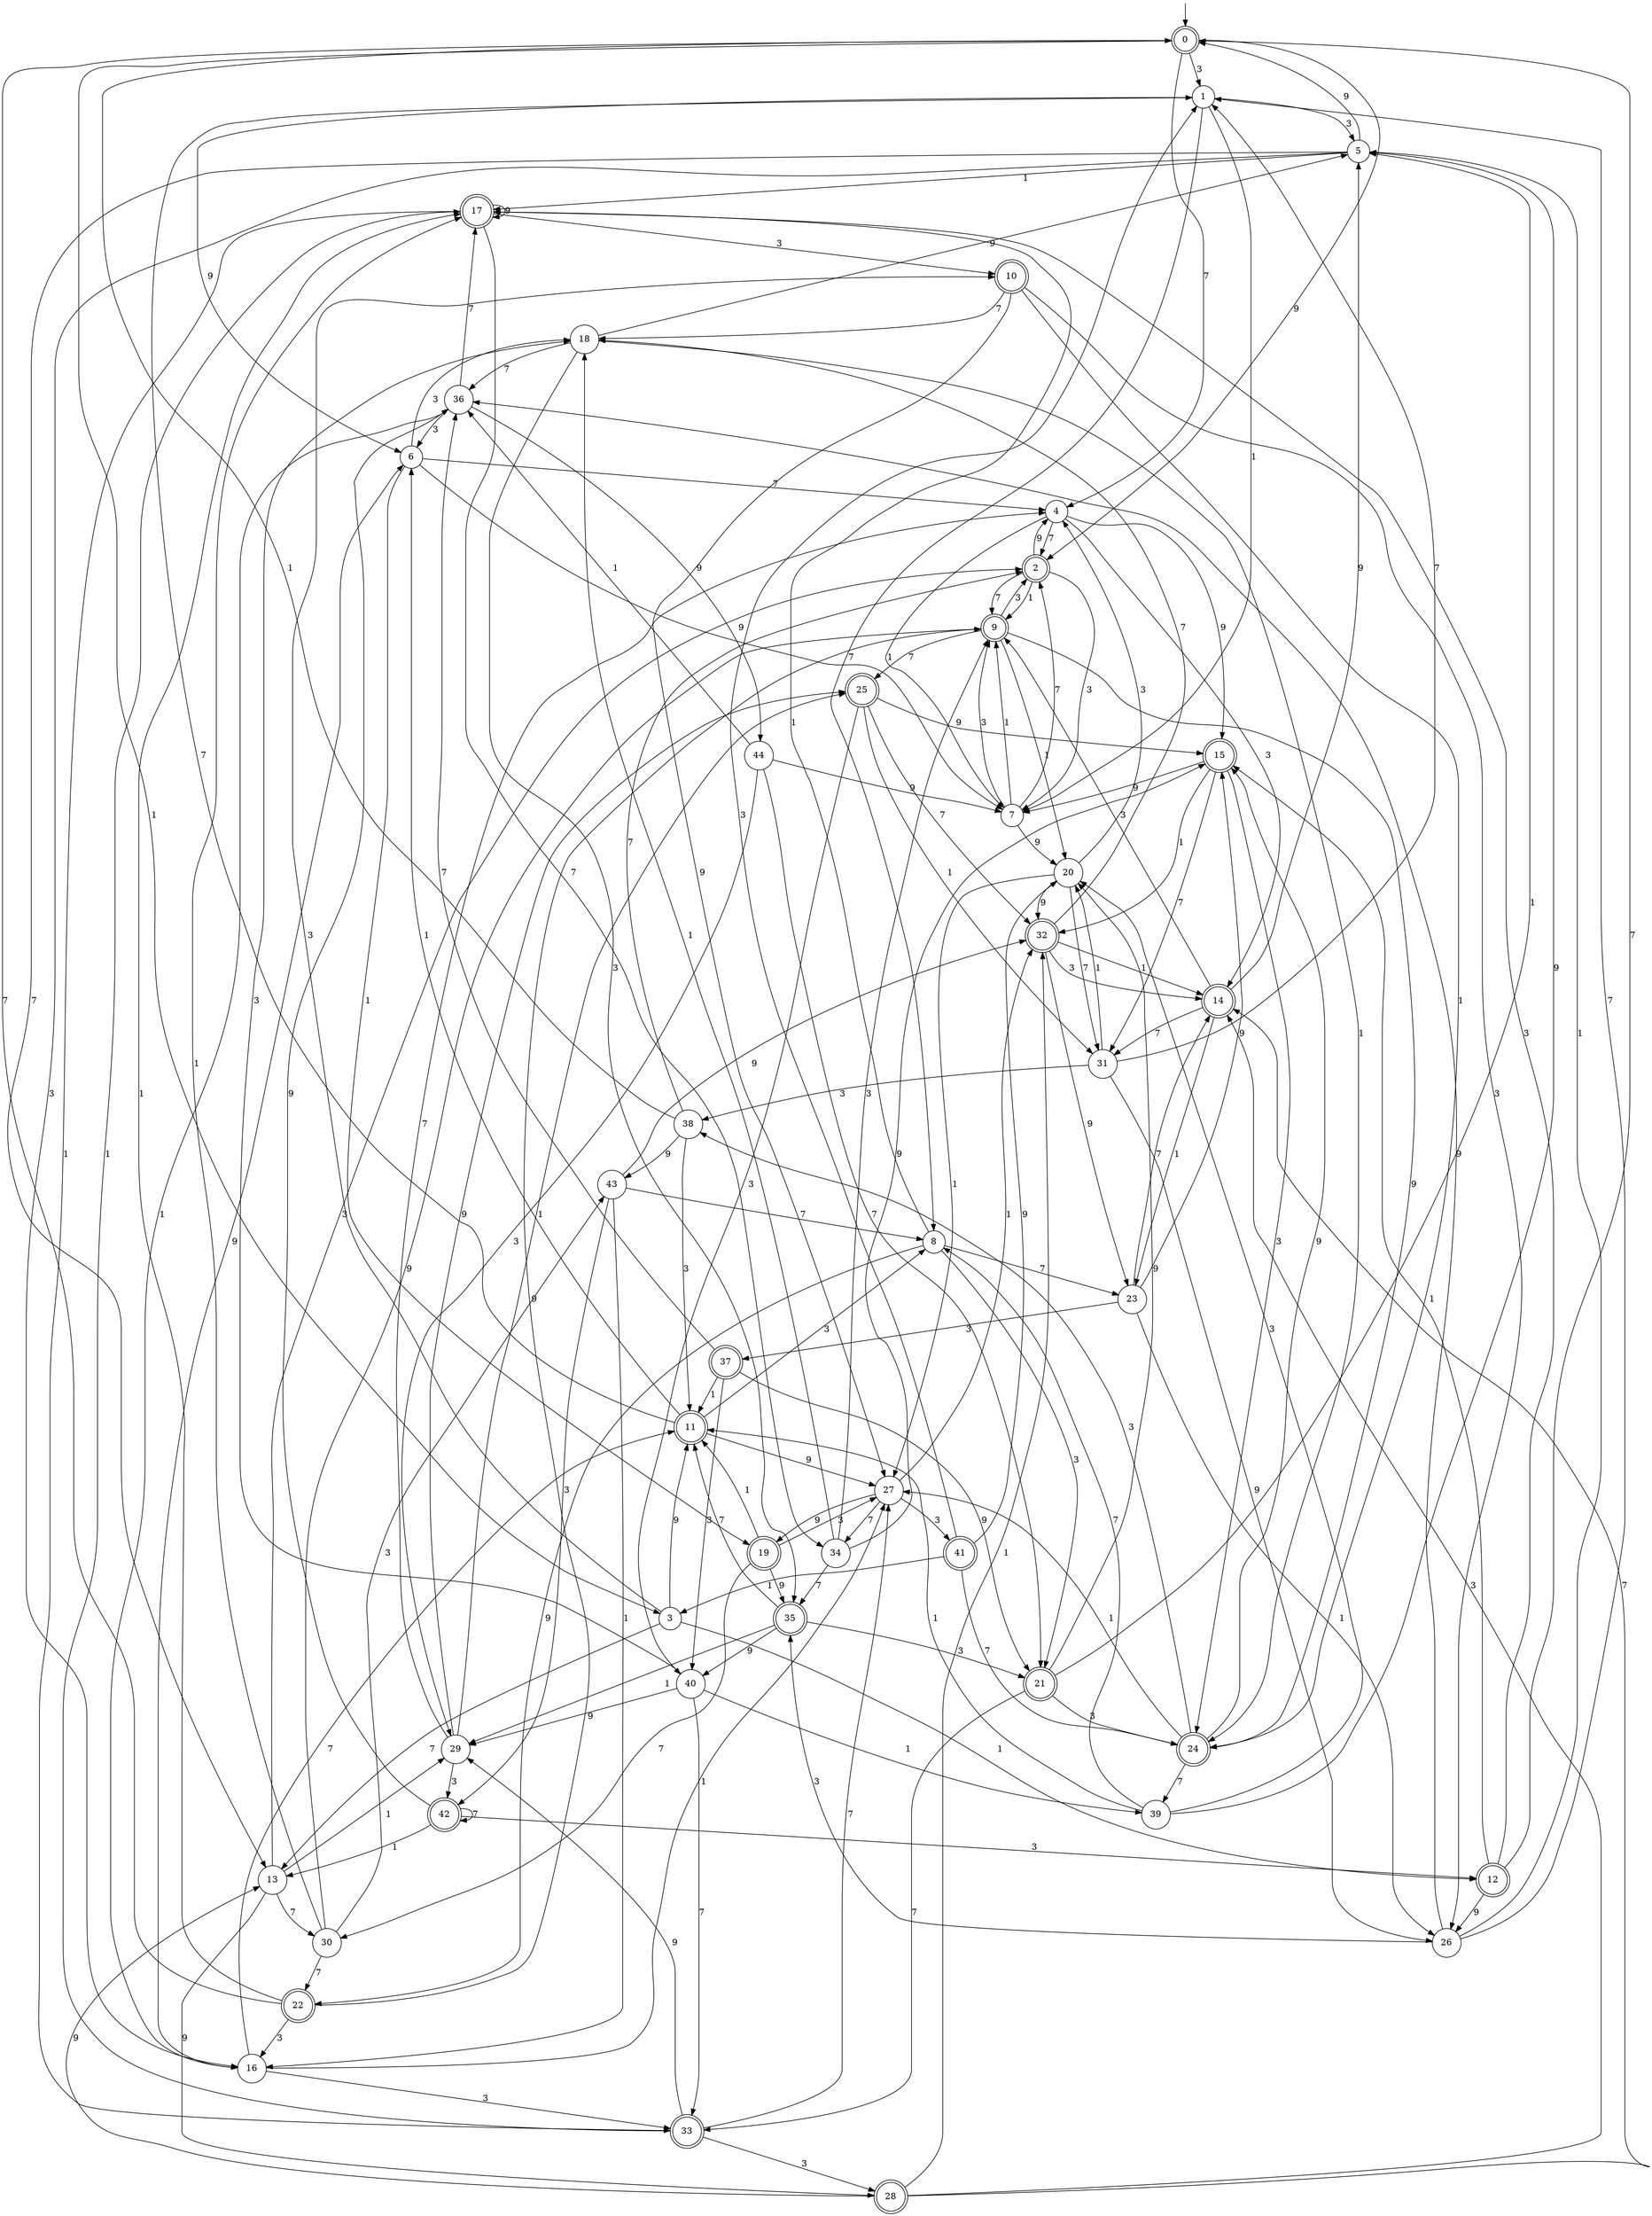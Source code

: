 digraph g {

	s0 [shape="doublecircle" label="0"];
	s1 [shape="circle" label="1"];
	s2 [shape="doublecircle" label="2"];
	s3 [shape="circle" label="3"];
	s4 [shape="circle" label="4"];
	s5 [shape="circle" label="5"];
	s6 [shape="circle" label="6"];
	s7 [shape="circle" label="7"];
	s8 [shape="circle" label="8"];
	s9 [shape="doublecircle" label="9"];
	s10 [shape="doublecircle" label="10"];
	s11 [shape="doublecircle" label="11"];
	s12 [shape="doublecircle" label="12"];
	s13 [shape="circle" label="13"];
	s14 [shape="doublecircle" label="14"];
	s15 [shape="doublecircle" label="15"];
	s16 [shape="circle" label="16"];
	s17 [shape="doublecircle" label="17"];
	s18 [shape="circle" label="18"];
	s19 [shape="doublecircle" label="19"];
	s20 [shape="circle" label="20"];
	s21 [shape="doublecircle" label="21"];
	s22 [shape="doublecircle" label="22"];
	s23 [shape="circle" label="23"];
	s24 [shape="doublecircle" label="24"];
	s25 [shape="doublecircle" label="25"];
	s26 [shape="circle" label="26"];
	s27 [shape="circle" label="27"];
	s28 [shape="doublecircle" label="28"];
	s29 [shape="circle" label="29"];
	s30 [shape="circle" label="30"];
	s31 [shape="circle" label="31"];
	s32 [shape="doublecircle" label="32"];
	s33 [shape="doublecircle" label="33"];
	s34 [shape="circle" label="34"];
	s35 [shape="doublecircle" label="35"];
	s36 [shape="circle" label="36"];
	s37 [shape="doublecircle" label="37"];
	s38 [shape="circle" label="38"];
	s39 [shape="circle" label="39"];
	s40 [shape="circle" label="40"];
	s41 [shape="doublecircle" label="41"];
	s42 [shape="doublecircle" label="42"];
	s43 [shape="circle" label="43"];
	s44 [shape="circle" label="44"];
	s0 -> s1 [label="3"];
	s0 -> s2 [label="9"];
	s0 -> s3 [label="1"];
	s0 -> s4 [label="7"];
	s1 -> s5 [label="3"];
	s1 -> s6 [label="9"];
	s1 -> s7 [label="1"];
	s1 -> s8 [label="7"];
	s2 -> s7 [label="3"];
	s2 -> s4 [label="9"];
	s2 -> s9 [label="1"];
	s2 -> s9 [label="7"];
	s3 -> s10 [label="3"];
	s3 -> s11 [label="9"];
	s3 -> s12 [label="1"];
	s3 -> s13 [label="7"];
	s4 -> s14 [label="3"];
	s4 -> s15 [label="9"];
	s4 -> s7 [label="1"];
	s4 -> s2 [label="7"];
	s5 -> s16 [label="3"];
	s5 -> s0 [label="9"];
	s5 -> s17 [label="1"];
	s5 -> s13 [label="7"];
	s6 -> s18 [label="3"];
	s6 -> s7 [label="9"];
	s6 -> s19 [label="1"];
	s6 -> s4 [label="7"];
	s7 -> s9 [label="3"];
	s7 -> s20 [label="9"];
	s7 -> s9 [label="1"];
	s7 -> s2 [label="7"];
	s8 -> s21 [label="3"];
	s8 -> s22 [label="9"];
	s8 -> s17 [label="1"];
	s8 -> s23 [label="7"];
	s9 -> s2 [label="3"];
	s9 -> s24 [label="9"];
	s9 -> s20 [label="1"];
	s9 -> s25 [label="7"];
	s10 -> s26 [label="3"];
	s10 -> s27 [label="9"];
	s10 -> s24 [label="1"];
	s10 -> s18 [label="7"];
	s11 -> s8 [label="3"];
	s11 -> s27 [label="9"];
	s11 -> s6 [label="1"];
	s11 -> s1 [label="7"];
	s12 -> s17 [label="3"];
	s12 -> s26 [label="9"];
	s12 -> s15 [label="1"];
	s12 -> s0 [label="7"];
	s13 -> s2 [label="3"];
	s13 -> s28 [label="9"];
	s13 -> s29 [label="1"];
	s13 -> s30 [label="7"];
	s14 -> s9 [label="3"];
	s14 -> s5 [label="9"];
	s14 -> s23 [label="1"];
	s14 -> s31 [label="7"];
	s15 -> s24 [label="3"];
	s15 -> s7 [label="9"];
	s15 -> s32 [label="1"];
	s15 -> s31 [label="7"];
	s16 -> s33 [label="3"];
	s16 -> s6 [label="9"];
	s16 -> s27 [label="1"];
	s16 -> s11 [label="7"];
	s17 -> s10 [label="3"];
	s17 -> s17 [label="9"];
	s17 -> s33 [label="1"];
	s17 -> s34 [label="7"];
	s18 -> s35 [label="3"];
	s18 -> s5 [label="9"];
	s18 -> s24 [label="1"];
	s18 -> s36 [label="7"];
	s19 -> s27 [label="3"];
	s19 -> s35 [label="9"];
	s19 -> s11 [label="1"];
	s19 -> s30 [label="7"];
	s20 -> s4 [label="3"];
	s20 -> s32 [label="9"];
	s20 -> s27 [label="1"];
	s20 -> s31 [label="7"];
	s21 -> s24 [label="3"];
	s21 -> s20 [label="9"];
	s21 -> s5 [label="1"];
	s21 -> s33 [label="7"];
	s22 -> s16 [label="3"];
	s22 -> s9 [label="9"];
	s22 -> s17 [label="1"];
	s22 -> s0 [label="7"];
	s23 -> s37 [label="3"];
	s23 -> s15 [label="9"];
	s23 -> s26 [label="1"];
	s23 -> s14 [label="7"];
	s24 -> s38 [label="3"];
	s24 -> s15 [label="9"];
	s24 -> s27 [label="1"];
	s24 -> s39 [label="7"];
	s25 -> s40 [label="3"];
	s25 -> s15 [label="9"];
	s25 -> s31 [label="1"];
	s25 -> s32 [label="7"];
	s26 -> s35 [label="3"];
	s26 -> s36 [label="9"];
	s26 -> s5 [label="1"];
	s26 -> s1 [label="7"];
	s27 -> s41 [label="3"];
	s27 -> s19 [label="9"];
	s27 -> s32 [label="1"];
	s27 -> s34 [label="7"];
	s28 -> s14 [label="3"];
	s28 -> s13 [label="9"];
	s28 -> s32 [label="1"];
	s28 -> s14 [label="7"];
	s29 -> s42 [label="3"];
	s29 -> s25 [label="9"];
	s29 -> s25 [label="1"];
	s29 -> s4 [label="7"];
	s30 -> s43 [label="3"];
	s30 -> s9 [label="9"];
	s30 -> s17 [label="1"];
	s30 -> s22 [label="7"];
	s31 -> s38 [label="3"];
	s31 -> s26 [label="9"];
	s31 -> s20 [label="1"];
	s31 -> s1 [label="7"];
	s32 -> s14 [label="3"];
	s32 -> s23 [label="9"];
	s32 -> s14 [label="1"];
	s32 -> s18 [label="7"];
	s33 -> s28 [label="3"];
	s33 -> s29 [label="9"];
	s33 -> s17 [label="1"];
	s33 -> s27 [label="7"];
	s34 -> s9 [label="3"];
	s34 -> s15 [label="9"];
	s34 -> s18 [label="1"];
	s34 -> s35 [label="7"];
	s35 -> s21 [label="3"];
	s35 -> s40 [label="9"];
	s35 -> s29 [label="1"];
	s35 -> s11 [label="7"];
	s36 -> s6 [label="3"];
	s36 -> s44 [label="9"];
	s36 -> s16 [label="1"];
	s36 -> s17 [label="7"];
	s37 -> s40 [label="3"];
	s37 -> s21 [label="9"];
	s37 -> s11 [label="1"];
	s37 -> s36 [label="7"];
	s38 -> s11 [label="3"];
	s38 -> s43 [label="9"];
	s38 -> s0 [label="1"];
	s38 -> s2 [label="7"];
	s39 -> s20 [label="3"];
	s39 -> s5 [label="9"];
	s39 -> s11 [label="1"];
	s39 -> s8 [label="7"];
	s40 -> s18 [label="3"];
	s40 -> s29 [label="9"];
	s40 -> s39 [label="1"];
	s40 -> s33 [label="7"];
	s41 -> s1 [label="3"];
	s41 -> s20 [label="9"];
	s41 -> s3 [label="1"];
	s41 -> s24 [label="7"];
	s42 -> s12 [label="3"];
	s42 -> s36 [label="9"];
	s42 -> s13 [label="1"];
	s42 -> s42 [label="7"];
	s43 -> s42 [label="3"];
	s43 -> s32 [label="9"];
	s43 -> s16 [label="1"];
	s43 -> s8 [label="7"];
	s44 -> s29 [label="3"];
	s44 -> s7 [label="9"];
	s44 -> s36 [label="1"];
	s44 -> s21 [label="7"];

__start0 [label="" shape="none" width="0" height="0"];
__start0 -> s0;

}
